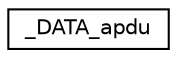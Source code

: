 digraph "Graphical Class Hierarchy"
{
  edge [fontname="Helvetica",fontsize="10",labelfontname="Helvetica",labelfontsize="10"];
  node [fontname="Helvetica",fontsize="10",shape=record];
  rankdir="LR";
  Node1 [label="_DATA_apdu",height=0.2,width=0.4,color="black", fillcolor="white", style="filled",URL="$struct___d_a_t_a__apdu.html"];
}
